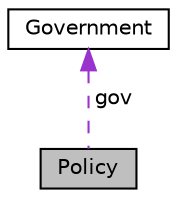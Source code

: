 digraph "Policy"
{
 // LATEX_PDF_SIZE
  edge [fontname="Helvetica",fontsize="10",labelfontname="Helvetica",labelfontsize="10"];
  node [fontname="Helvetica",fontsize="10",shape=record];
  Node1 [label="Policy",height=0.2,width=0.4,color="black", fillcolor="grey75", style="filled", fontcolor="black",tooltip="Holds the various laws and policies affecting the simulation."];
  Node2 -> Node1 [dir="back",color="darkorchid3",fontsize="10",style="dashed",label=" gov" ,fontname="Helvetica"];
  Node2 [label="Government",height=0.2,width=0.4,color="black", fillcolor="white", style="filled",URL="$classGovernment.html",tooltip="Represents a government entity responsible for managing taxes and budgets for cities."];
}
